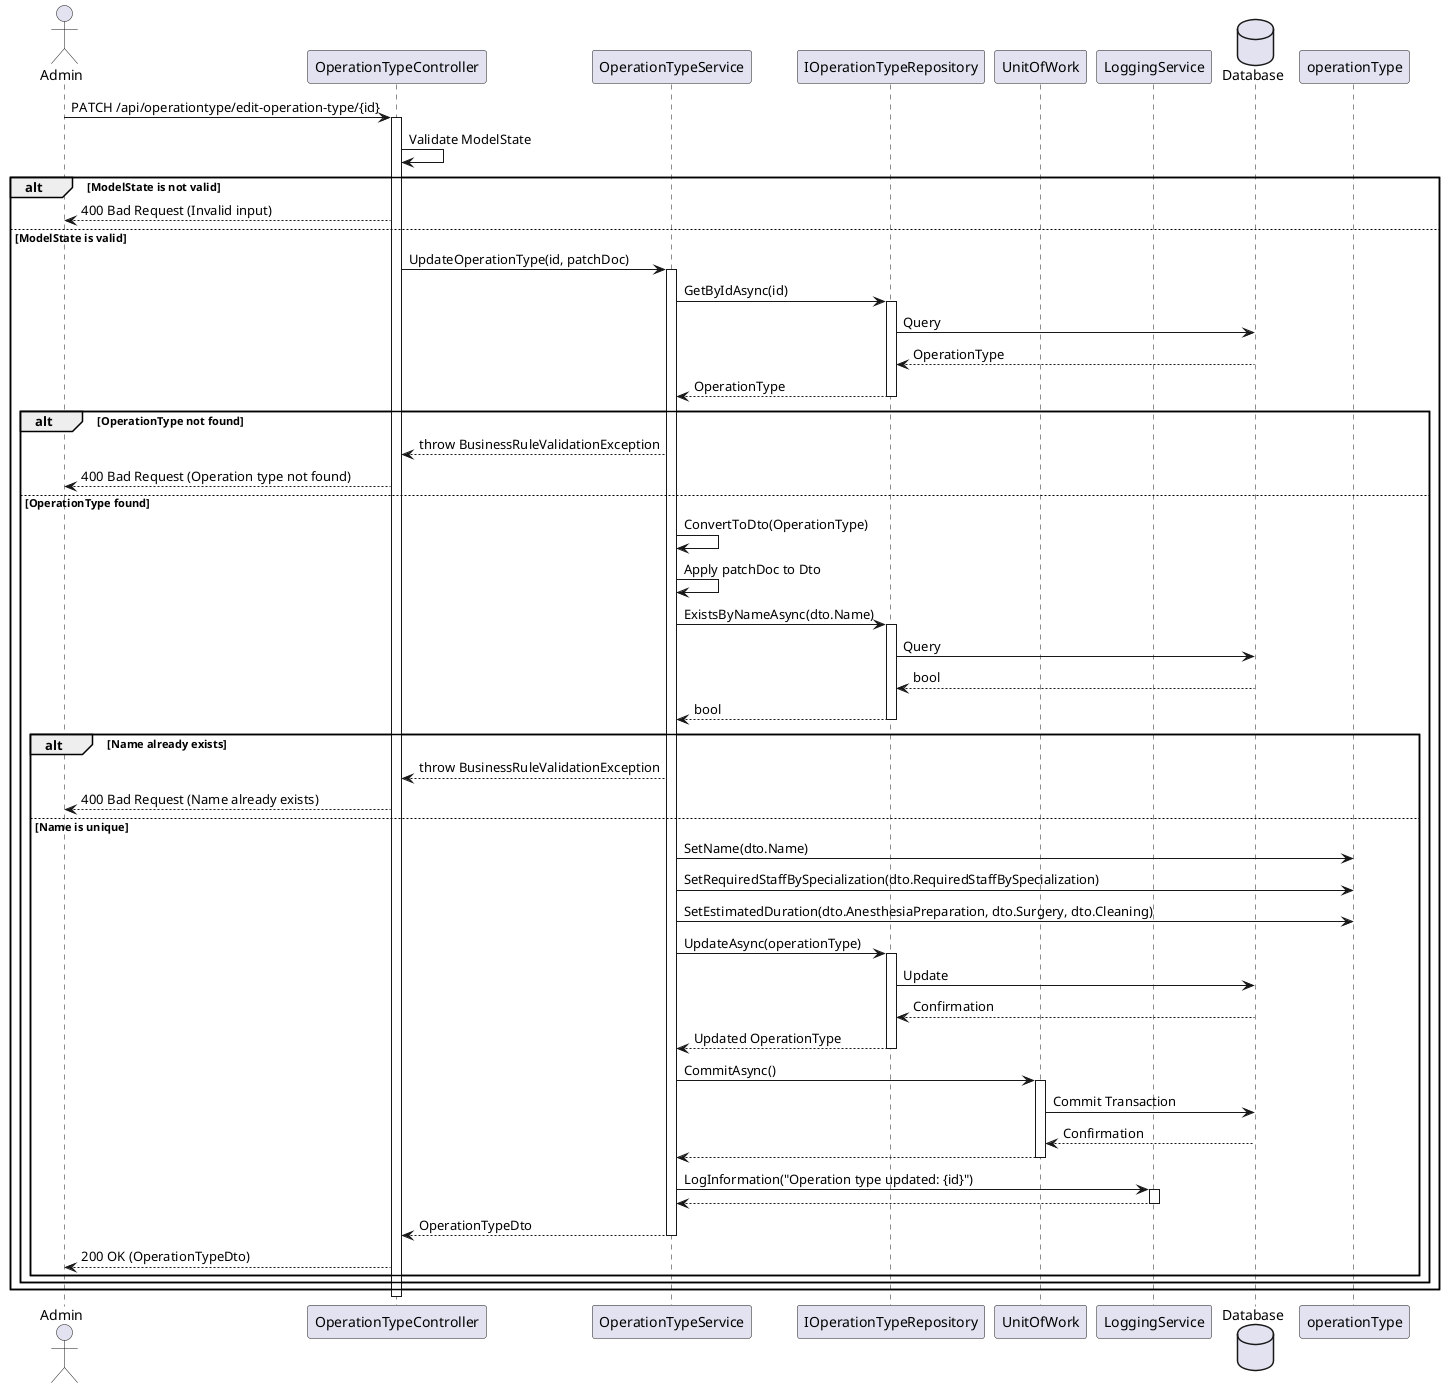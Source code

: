 @startuml


actor "Admin" as admin
participant "OperationTypeController" as controller
participant "OperationTypeService" as service
participant "IOperationTypeRepository" as repo
participant "UnitOfWork" as uow
participant "LoggingService" as logger

database "Database" as db

admin -> controller : PATCH /api/operationtype/edit-operation-type/{id}
activate controller

controller -> controller : Validate ModelState
alt ModelState is not valid
    controller --> admin : 400 Bad Request (Invalid input)
else ModelState is valid
    controller -> service : UpdateOperationType(id, patchDoc)
    activate service

    service -> repo : GetByIdAsync(id)
    activate repo
    repo -> db : Query
    db --> repo : OperationType
    repo --> service : OperationType
    deactivate repo

    alt OperationType not found
        service --> controller : throw BusinessRuleValidationException
        controller --> admin : 400 Bad Request (Operation type not found)
    else OperationType found
        service -> service : ConvertToDto(OperationType)
        
        service -> service : Apply patchDoc to Dto
        service -> repo : ExistsByNameAsync(dto.Name)
        activate repo
        repo -> db : Query
        db --> repo : bool
        repo --> service : bool
        deactivate repo

        alt Name already exists
            service --> controller : throw BusinessRuleValidationException
            controller --> admin : 400 Bad Request (Name already exists)
        else Name is unique
            service -> operationType : SetName(dto.Name)
            service -> operationType : SetRequiredStaffBySpecialization(dto.RequiredStaffBySpecialization)
            service -> operationType : SetEstimatedDuration(dto.AnesthesiaPreparation, dto.Surgery, dto.Cleaning)
            
            service -> repo : UpdateAsync(operationType)
            activate repo
            repo -> db : Update
            db --> repo : Confirmation
            repo --> service : Updated OperationType
            deactivate repo

            service -> uow : CommitAsync()
            activate uow
            uow -> db : Commit Transaction
            db --> uow : Confirmation
            uow --> service : 
            deactivate uow

            service -> logger : LogInformation("Operation type updated: {id}")
            activate logger
            logger --> service
            deactivate logger

            service --> controller : OperationTypeDto
            deactivate service

            controller --> admin : 200 OK (OperationTypeDto)
        end
    end
end
deactivate controller

@enduml
